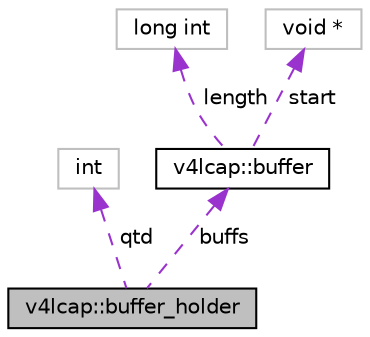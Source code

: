 digraph "v4lcap::buffer_holder"
{
 // INTERACTIVE_SVG=YES
  edge [fontname="Helvetica",fontsize="10",labelfontname="Helvetica",labelfontsize="10"];
  node [fontname="Helvetica",fontsize="10",shape=record];
  Node1 [label="v4lcap::buffer_holder",height=0.2,width=0.4,color="black", fillcolor="grey75", style="filled", fontcolor="black"];
  Node2 -> Node1 [dir="back",color="darkorchid3",fontsize="10",style="dashed",label=" qtd" ,fontname="Helvetica"];
  Node2 [label="int",height=0.2,width=0.4,color="grey75", fillcolor="white", style="filled"];
  Node3 -> Node1 [dir="back",color="darkorchid3",fontsize="10",style="dashed",label=" buffs" ,fontname="Helvetica"];
  Node3 [label="v4lcap::buffer",height=0.2,width=0.4,color="black", fillcolor="white", style="filled",URL="$structv4lcap_1_1buffer.html"];
  Node4 -> Node3 [dir="back",color="darkorchid3",fontsize="10",style="dashed",label=" length" ,fontname="Helvetica"];
  Node4 [label="long int",height=0.2,width=0.4,color="grey75", fillcolor="white", style="filled"];
  Node5 -> Node3 [dir="back",color="darkorchid3",fontsize="10",style="dashed",label=" start" ,fontname="Helvetica"];
  Node5 [label="void *",height=0.2,width=0.4,color="grey75", fillcolor="white", style="filled"];
}
